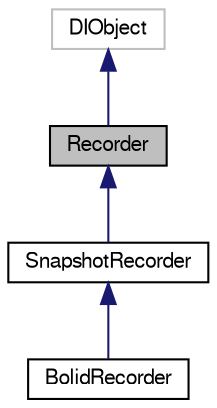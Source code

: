 digraph "Recorder"
{
  edge [fontname="FreeSans",fontsize="10",labelfontname="FreeSans",labelfontsize="10"];
  node [fontname="FreeSans",fontsize="10",shape=record];
  Node1 [label="Recorder",height=0.2,width=0.4,color="black", fillcolor="grey75", style="filled" fontcolor="black"];
  Node2 -> Node1 [dir="back",color="midnightblue",fontsize="10",style="solid",fontname="FreeSans"];
  Node2 [label="DIObject",height=0.2,width=0.4,color="grey75", fillcolor="white", style="filled"];
  Node1 -> Node3 [dir="back",color="midnightblue",fontsize="10",style="solid",fontname="FreeSans"];
  Node3 [label="SnapshotRecorder",height=0.2,width=0.4,color="black", fillcolor="white", style="filled",URL="$class_snapshot_recorder.html",tooltip="FFT data recorder which makes continuous snapshots of constants length. "];
  Node3 -> Node4 [dir="back",color="midnightblue",fontsize="10",style="solid",fontname="FreeSans"];
  Node4 [label="BolidRecorder",height=0.2,width=0.4,color="black", fillcolor="white", style="filled",URL="$class_bolid_recorder.html",tooltip="Recorder for WaterfallBackend class that detects and records bolids. "];
}
